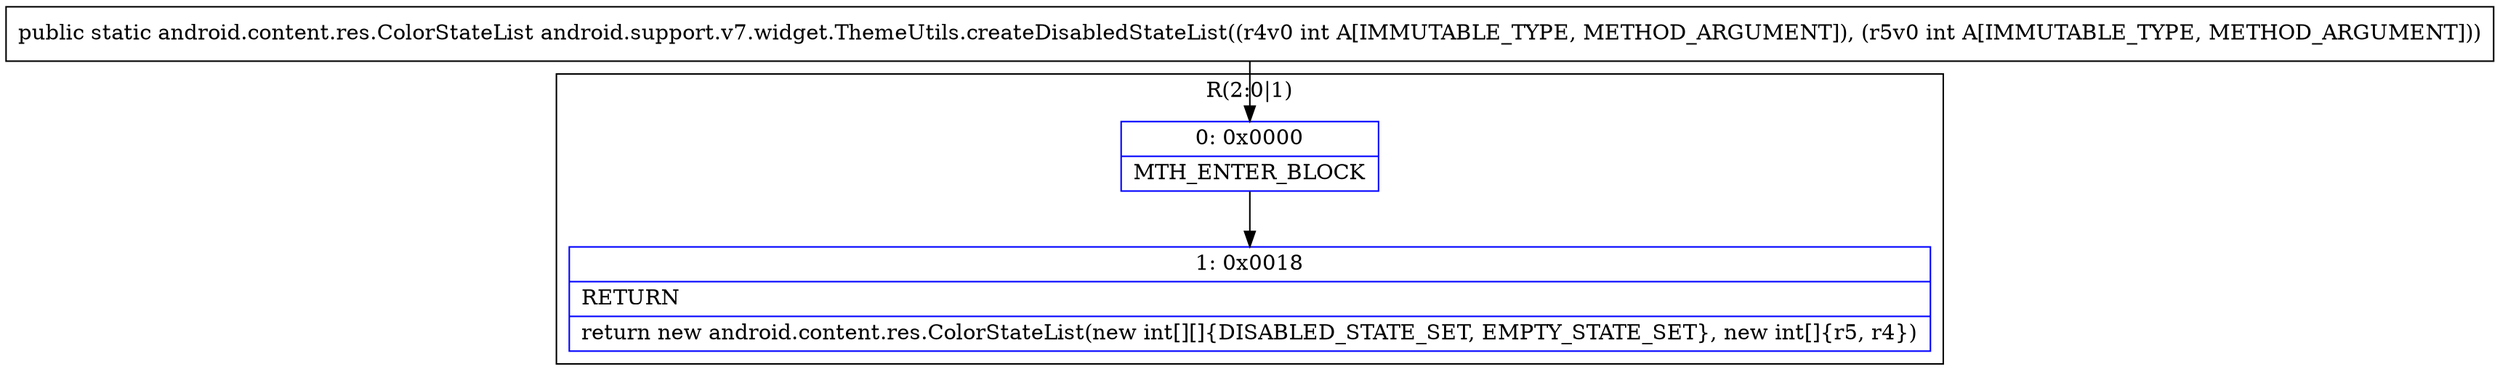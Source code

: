 digraph "CFG forandroid.support.v7.widget.ThemeUtils.createDisabledStateList(II)Landroid\/content\/res\/ColorStateList;" {
subgraph cluster_Region_599472120 {
label = "R(2:0|1)";
node [shape=record,color=blue];
Node_0 [shape=record,label="{0\:\ 0x0000|MTH_ENTER_BLOCK\l}"];
Node_1 [shape=record,label="{1\:\ 0x0018|RETURN\l|return new android.content.res.ColorStateList(new int[][]\{DISABLED_STATE_SET, EMPTY_STATE_SET\}, new int[]\{r5, r4\})\l}"];
}
MethodNode[shape=record,label="{public static android.content.res.ColorStateList android.support.v7.widget.ThemeUtils.createDisabledStateList((r4v0 int A[IMMUTABLE_TYPE, METHOD_ARGUMENT]), (r5v0 int A[IMMUTABLE_TYPE, METHOD_ARGUMENT])) }"];
MethodNode -> Node_0;
Node_0 -> Node_1;
}

